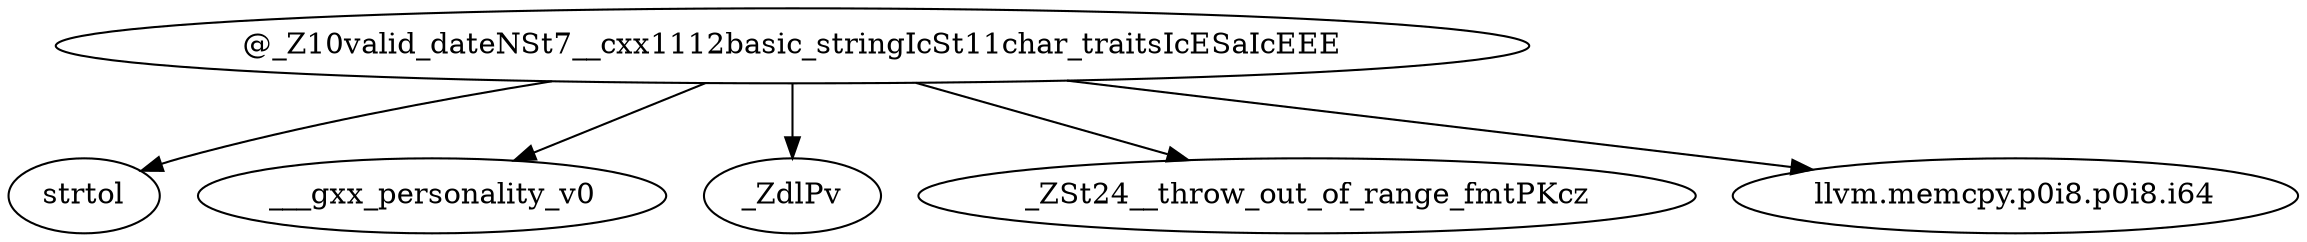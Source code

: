 digraph "CallGraph" {
  "@_Z10valid_dateNSt7__cxx1112basic_stringIcSt11char_traitsIcESaIcEEE" -> "strtol"
  "@_Z10valid_dateNSt7__cxx1112basic_stringIcSt11char_traitsIcESaIcEEE" -> "___gxx_personality_v0"
  "@_Z10valid_dateNSt7__cxx1112basic_stringIcSt11char_traitsIcESaIcEEE" -> "_ZdlPv"
  "@_Z10valid_dateNSt7__cxx1112basic_stringIcSt11char_traitsIcESaIcEEE" -> "_ZSt24__throw_out_of_range_fmtPKcz"
  "@_Z10valid_dateNSt7__cxx1112basic_stringIcSt11char_traitsIcESaIcEEE" -> "llvm.memcpy.p0i8.p0i8.i64"

}